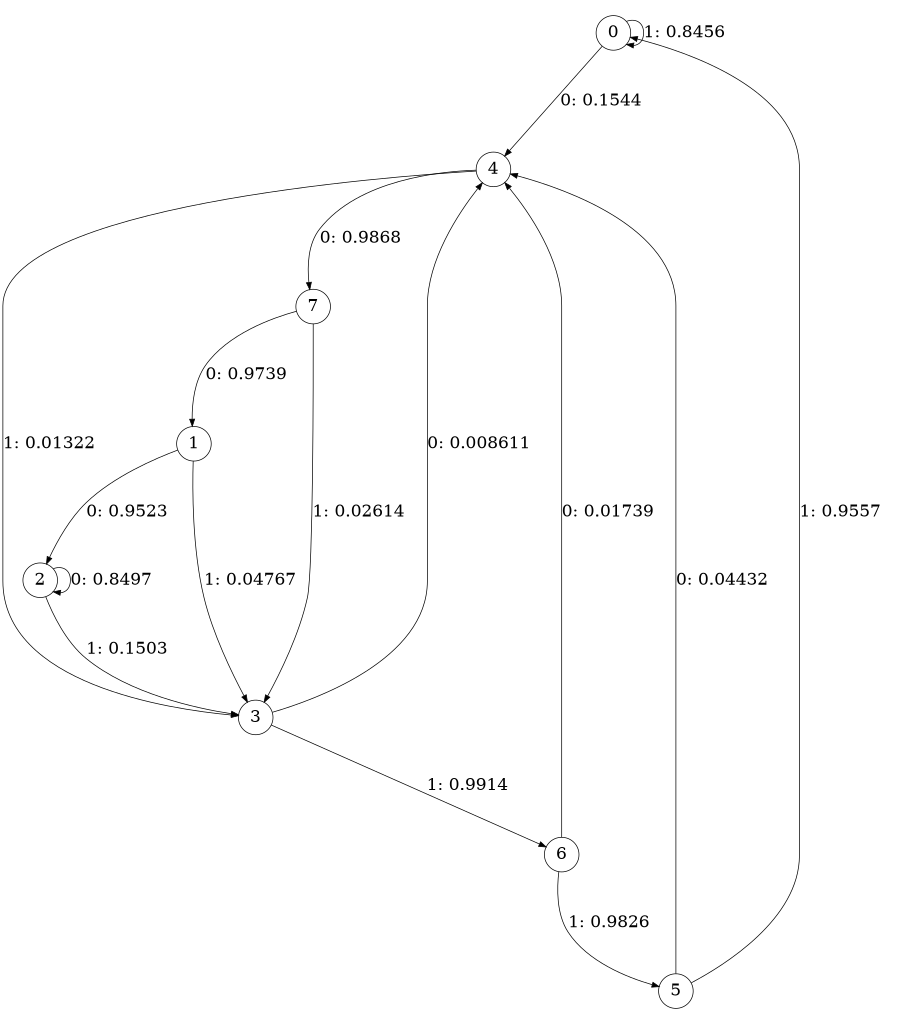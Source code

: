 digraph "ch1_face_short_L9" {
size = "6,8.5";
ratio = "fill";
node [shape = circle];
node [fontsize = 24];
edge [fontsize = 24];
0 -> 4 [label = "0: 0.1544   "];
0 -> 0 [label = "1: 0.8456   "];
1 -> 2 [label = "0: 0.9523   "];
1 -> 3 [label = "1: 0.04767  "];
2 -> 2 [label = "0: 0.8497   "];
2 -> 3 [label = "1: 0.1503   "];
3 -> 4 [label = "0: 0.008611  "];
3 -> 6 [label = "1: 0.9914   "];
4 -> 7 [label = "0: 0.9868   "];
4 -> 3 [label = "1: 0.01322  "];
5 -> 4 [label = "0: 0.04432  "];
5 -> 0 [label = "1: 0.9557   "];
6 -> 4 [label = "0: 0.01739  "];
6 -> 5 [label = "1: 0.9826   "];
7 -> 1 [label = "0: 0.9739   "];
7 -> 3 [label = "1: 0.02614  "];
}